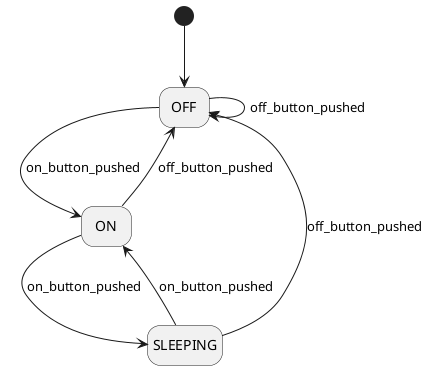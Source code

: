 @startuml stateDiagram

skinparam ClassAttributeIconSize 0
hide empty description

state OFF
state ON
state SLEEPING

[*] --> OFF

OFF --> OFF : off_button_pushed
OFF --> ON : on_button_pushed

ON --> OFF : off_button_pushed
ON --> SLEEPING : on_button_pushed

SLEEPING --> ON : on_button_pushed
SLEEPING --> OFF : off_button_pushed
@enduml
